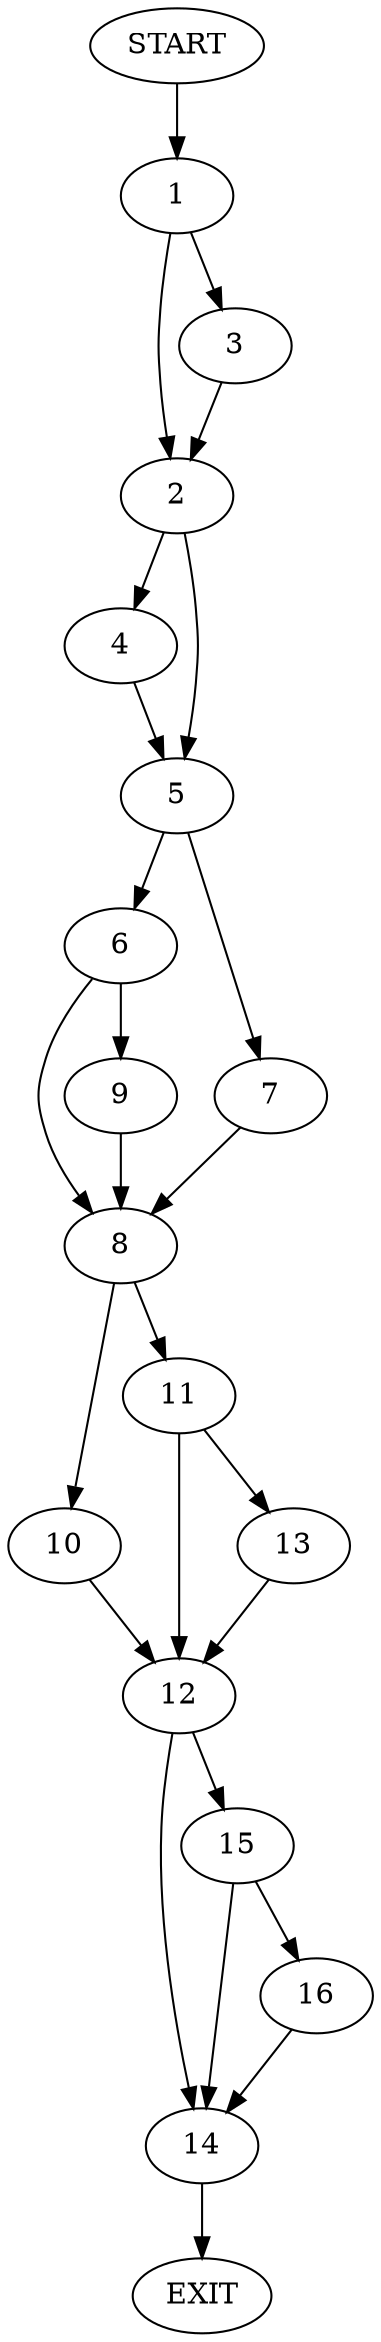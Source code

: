 digraph {
0 [label="START"]
17 [label="EXIT"]
0 -> 1
1 -> 2
1 -> 3
3 -> 2
2 -> 4
2 -> 5
4 -> 5
5 -> 6
5 -> 7
7 -> 8
6 -> 9
6 -> 8
8 -> 10
8 -> 11
9 -> 8
10 -> 12
11 -> 13
11 -> 12
12 -> 14
12 -> 15
13 -> 12
14 -> 17
15 -> 14
15 -> 16
16 -> 14
}
